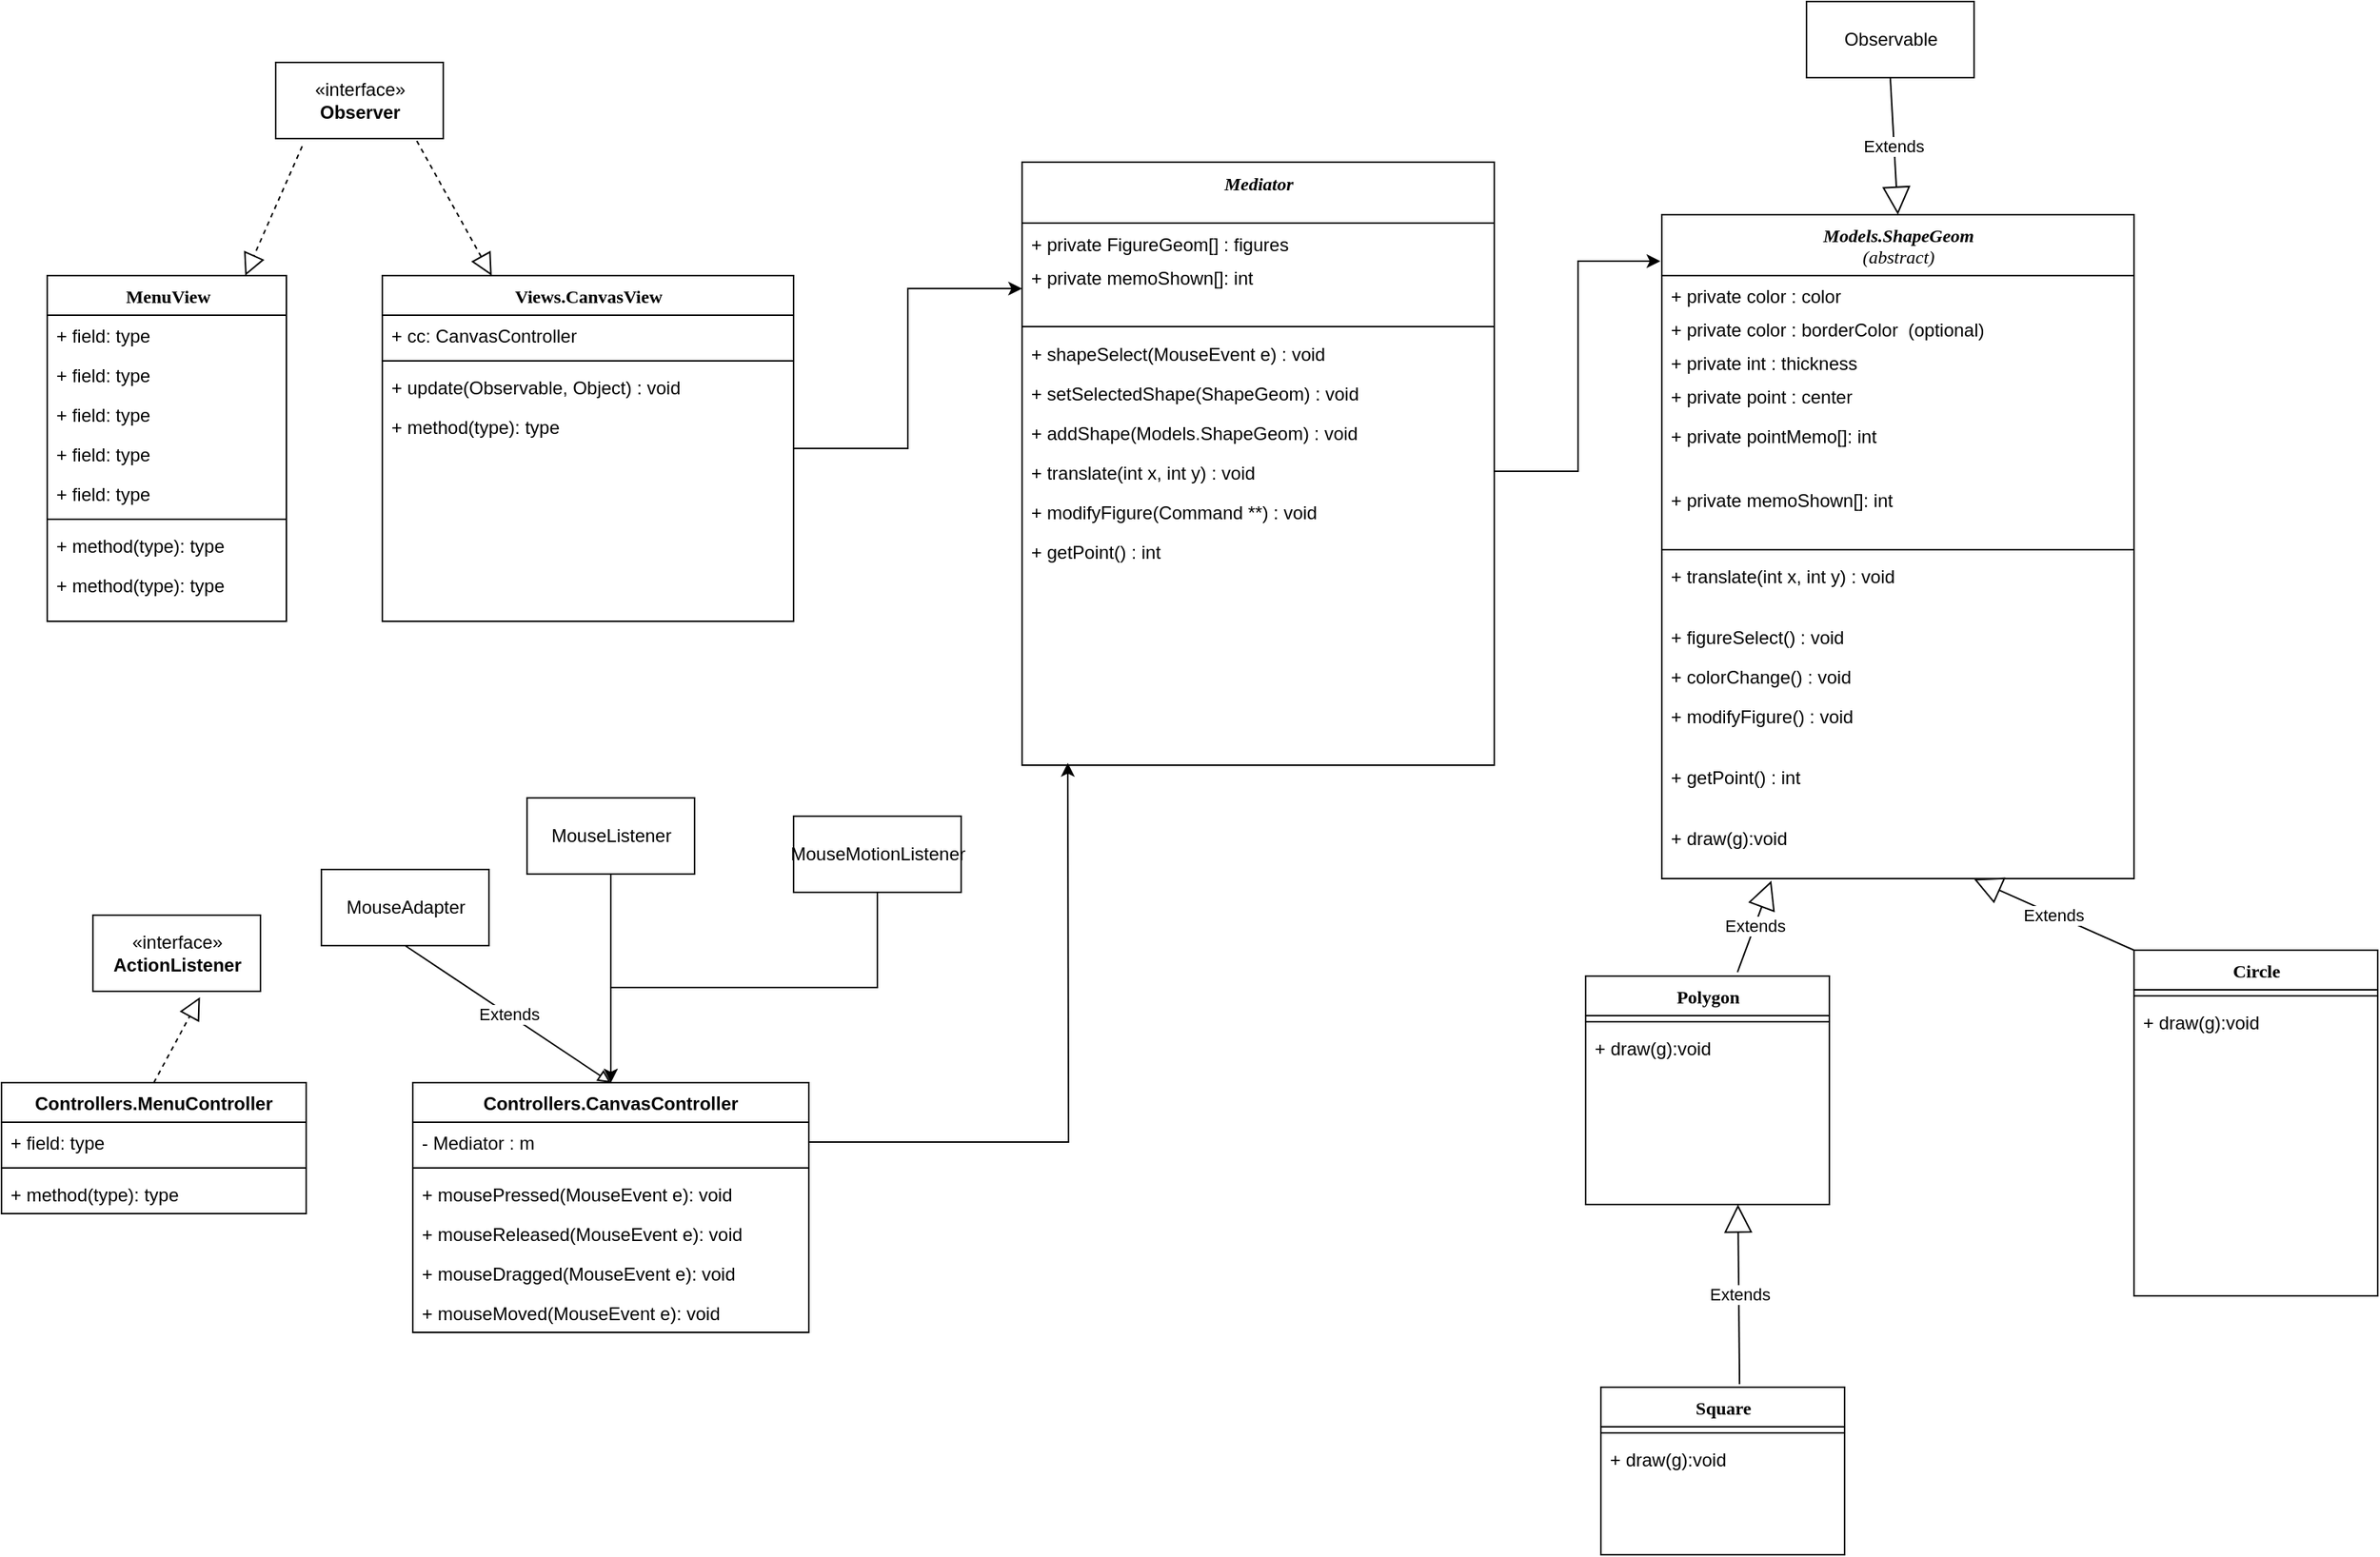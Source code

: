 <mxfile version="14.6.13" type="github">
  <diagram name="Page-1" id="9f46799a-70d6-7492-0946-bef42562c5a5">
    <mxGraphModel dx="2522" dy="1662" grid="1" gridSize="10" guides="1" tooltips="1" connect="1" arrows="1" fold="1" page="1" pageScale="1" pageWidth="1100" pageHeight="850" background="#ffffff" math="0" shadow="0">
      <root>
        <mxCell id="0" />
        <mxCell id="1" parent="0" />
        <mxCell id="78961159f06e98e8-17" value="&lt;div&gt;&lt;i&gt;Models.ShapeGeom&lt;/i&gt;&lt;/div&gt;&lt;div&gt;&lt;i&gt;&lt;span style=&quot;font-weight: normal&quot;&gt;(abstract)&lt;/span&gt;&lt;br&gt;&lt;/i&gt;&lt;/div&gt;" style="swimlane;html=1;fontStyle=1;align=center;verticalAlign=top;childLayout=stackLayout;horizontal=1;startSize=40;horizontalStack=0;resizeParent=1;resizeLast=0;collapsible=1;marginBottom=0;swimlaneFillColor=#ffffff;rounded=0;shadow=0;comic=0;labelBackgroundColor=none;strokeWidth=1;fillColor=none;fontFamily=Verdana;fontSize=12" parent="1" vertex="1">
          <mxGeometry x="400" y="30" width="310" height="436" as="geometry" />
        </mxCell>
        <mxCell id="78961159f06e98e8-21" value="&lt;div&gt;+ private color : color&lt;/div&gt;&lt;div&gt;&lt;br&gt;&lt;/div&gt;" style="text;html=1;strokeColor=none;fillColor=none;align=left;verticalAlign=top;spacingLeft=4;spacingRight=4;whiteSpace=wrap;overflow=hidden;rotatable=0;points=[[0,0.5],[1,0.5]];portConstraint=eastwest;" parent="78961159f06e98e8-17" vertex="1">
          <mxGeometry y="40" width="310" height="22" as="geometry" />
        </mxCell>
        <mxCell id="4_bB-vSsy7LAxxvjSIpe-3" value="&lt;div&gt;+ private color : borderColor&amp;nbsp; (optional)&lt;/div&gt;" style="text;html=1;strokeColor=none;fillColor=none;align=left;verticalAlign=top;spacingLeft=4;spacingRight=4;whiteSpace=wrap;overflow=hidden;rotatable=0;points=[[0,0.5],[1,0.5]];portConstraint=eastwest;" parent="78961159f06e98e8-17" vertex="1">
          <mxGeometry y="62" width="310" height="22" as="geometry" />
        </mxCell>
        <mxCell id="4_bB-vSsy7LAxxvjSIpe-4" value="&lt;div&gt;+ private int : thickness&lt;/div&gt;" style="text;html=1;strokeColor=none;fillColor=none;align=left;verticalAlign=top;spacingLeft=4;spacingRight=4;whiteSpace=wrap;overflow=hidden;rotatable=0;points=[[0,0.5],[1,0.5]];portConstraint=eastwest;" parent="78961159f06e98e8-17" vertex="1">
          <mxGeometry y="84" width="310" height="22" as="geometry" />
        </mxCell>
        <mxCell id="78961159f06e98e8-23" value="+ private point : center" style="text;html=1;strokeColor=none;fillColor=none;align=left;verticalAlign=top;spacingLeft=4;spacingRight=4;whiteSpace=wrap;overflow=hidden;rotatable=0;points=[[0,0.5],[1,0.5]];portConstraint=eastwest;" parent="78961159f06e98e8-17" vertex="1">
          <mxGeometry y="106" width="310" height="26" as="geometry" />
        </mxCell>
        <mxCell id="78961159f06e98e8-24" value="&lt;div&gt;+ private pointMemo[]: int&lt;br&gt;&lt;/div&gt;&lt;div&gt;&lt;br&gt;&lt;/div&gt;" style="text;html=1;strokeColor=none;fillColor=none;align=left;verticalAlign=top;spacingLeft=4;spacingRight=4;whiteSpace=wrap;overflow=hidden;rotatable=0;points=[[0,0.5],[1,0.5]];portConstraint=eastwest;" parent="78961159f06e98e8-17" vertex="1">
          <mxGeometry y="132" width="310" height="42" as="geometry" />
        </mxCell>
        <mxCell id="4_bB-vSsy7LAxxvjSIpe-2" value="&lt;div&gt;+ private memoShown[]: int&lt;br&gt;&lt;/div&gt;&lt;div&gt;&lt;br&gt;&lt;/div&gt;" style="text;html=1;strokeColor=none;fillColor=none;align=left;verticalAlign=top;spacingLeft=4;spacingRight=4;whiteSpace=wrap;overflow=hidden;rotatable=0;points=[[0,0.5],[1,0.5]];portConstraint=eastwest;" parent="78961159f06e98e8-17" vertex="1">
          <mxGeometry y="174" width="310" height="42" as="geometry" />
        </mxCell>
        <mxCell id="78961159f06e98e8-19" value="" style="line;html=1;strokeWidth=1;fillColor=none;align=left;verticalAlign=middle;spacingTop=-1;spacingLeft=3;spacingRight=3;rotatable=0;labelPosition=right;points=[];portConstraint=eastwest;" parent="78961159f06e98e8-17" vertex="1">
          <mxGeometry y="216" width="310" height="8" as="geometry" />
        </mxCell>
        <mxCell id="_SBceAVWX3WUUOqYOyA2-44" value="+ translate(int x, int y) : void" style="text;html=1;strokeColor=none;fillColor=none;align=left;verticalAlign=top;spacingLeft=4;spacingRight=4;whiteSpace=wrap;overflow=hidden;rotatable=0;points=[[0,0.5],[1,0.5]];portConstraint=eastwest;" parent="78961159f06e98e8-17" vertex="1">
          <mxGeometry y="224" width="310" height="40" as="geometry" />
        </mxCell>
        <mxCell id="78961159f06e98e8-20" value="+ figureSelect() : void" style="text;html=1;strokeColor=none;fillColor=none;align=left;verticalAlign=top;spacingLeft=4;spacingRight=4;whiteSpace=wrap;overflow=hidden;rotatable=0;points=[[0,0.5],[1,0.5]];portConstraint=eastwest;" parent="78961159f06e98e8-17" vertex="1">
          <mxGeometry y="264" width="310" height="26" as="geometry" />
        </mxCell>
        <mxCell id="78961159f06e98e8-27" value="&lt;div&gt;+ colorChange() : void&lt;/div&gt;&lt;div&gt;&lt;br&gt;&lt;/div&gt;&lt;div&gt;&amp;nbsp; &lt;br&gt;&lt;/div&gt;&lt;div&gt;&lt;br&gt;&lt;/div&gt;&lt;div&gt;&lt;br&gt;&lt;/div&gt;" style="text;html=1;strokeColor=none;fillColor=none;align=left;verticalAlign=top;spacingLeft=4;spacingRight=4;whiteSpace=wrap;overflow=hidden;rotatable=0;points=[[0,0.5],[1,0.5]];portConstraint=eastwest;" parent="78961159f06e98e8-17" vertex="1">
          <mxGeometry y="290" width="310" height="26" as="geometry" />
        </mxCell>
        <mxCell id="_SBceAVWX3WUUOqYOyA2-45" value="+ modifyFigure() : void" style="text;html=1;strokeColor=none;fillColor=none;align=left;verticalAlign=top;spacingLeft=4;spacingRight=4;whiteSpace=wrap;overflow=hidden;rotatable=0;points=[[0,0.5],[1,0.5]];portConstraint=eastwest;" parent="78961159f06e98e8-17" vertex="1">
          <mxGeometry y="316" width="310" height="40" as="geometry" />
        </mxCell>
        <mxCell id="_SBceAVWX3WUUOqYOyA2-46" value="+ getPoint() : int" style="text;html=1;strokeColor=none;fillColor=none;align=left;verticalAlign=top;spacingLeft=4;spacingRight=4;whiteSpace=wrap;overflow=hidden;rotatable=0;points=[[0,0.5],[1,0.5]];portConstraint=eastwest;" parent="78961159f06e98e8-17" vertex="1">
          <mxGeometry y="356" width="310" height="40" as="geometry" />
        </mxCell>
        <mxCell id="_2XkQiwsp4mKMtn9n1sC-2" value="+ draw(g):void" style="text;html=1;strokeColor=none;fillColor=none;align=left;verticalAlign=top;spacingLeft=4;spacingRight=4;whiteSpace=wrap;overflow=hidden;rotatable=0;points=[[0,0.5],[1,0.5]];portConstraint=eastwest;" parent="78961159f06e98e8-17" vertex="1">
          <mxGeometry y="396" width="310" height="40" as="geometry" />
        </mxCell>
        <mxCell id="_SBceAVWX3WUUOqYOyA2-2" value="Polygon" style="swimlane;html=1;fontStyle=1;align=center;verticalAlign=top;childLayout=stackLayout;horizontal=1;startSize=26;horizontalStack=0;resizeParent=1;resizeLast=0;collapsible=1;marginBottom=0;swimlaneFillColor=#ffffff;rounded=0;shadow=0;comic=0;labelBackgroundColor=none;strokeWidth=1;fillColor=none;fontFamily=Verdana;fontSize=12" parent="1" vertex="1">
          <mxGeometry x="350" y="530" width="160" height="150" as="geometry" />
        </mxCell>
        <mxCell id="_SBceAVWX3WUUOqYOyA2-8" value="" style="line;html=1;strokeWidth=1;fillColor=none;align=left;verticalAlign=middle;spacingTop=-1;spacingLeft=3;spacingRight=3;rotatable=0;labelPosition=right;points=[];portConstraint=eastwest;" parent="_SBceAVWX3WUUOqYOyA2-2" vertex="1">
          <mxGeometry y="26" width="160" height="8" as="geometry" />
        </mxCell>
        <mxCell id="0M7djDL0bi_taNWErHJm-1" value="+ draw(g):void" style="text;html=1;strokeColor=none;fillColor=none;align=left;verticalAlign=top;spacingLeft=4;spacingRight=4;whiteSpace=wrap;overflow=hidden;rotatable=0;points=[[0,0.5],[1,0.5]];portConstraint=eastwest;" parent="_SBceAVWX3WUUOqYOyA2-2" vertex="1">
          <mxGeometry y="34" width="160" height="40" as="geometry" />
        </mxCell>
        <mxCell id="_SBceAVWX3WUUOqYOyA2-11" value="Circle" style="swimlane;html=1;fontStyle=1;align=center;verticalAlign=top;childLayout=stackLayout;horizontal=1;startSize=26;horizontalStack=0;resizeParent=1;resizeLast=0;collapsible=1;marginBottom=0;swimlaneFillColor=#ffffff;rounded=0;shadow=0;comic=0;labelBackgroundColor=none;strokeWidth=1;fillColor=none;fontFamily=Verdana;fontSize=12" parent="1" vertex="1">
          <mxGeometry x="710" y="513" width="160" height="227" as="geometry" />
        </mxCell>
        <mxCell id="_SBceAVWX3WUUOqYOyA2-17" value="" style="line;html=1;strokeWidth=1;fillColor=none;align=left;verticalAlign=middle;spacingTop=-1;spacingLeft=3;spacingRight=3;rotatable=0;labelPosition=right;points=[];portConstraint=eastwest;" parent="_SBceAVWX3WUUOqYOyA2-11" vertex="1">
          <mxGeometry y="26" width="160" height="8" as="geometry" />
        </mxCell>
        <mxCell id="0M7djDL0bi_taNWErHJm-2" value="+ draw(g):void" style="text;html=1;strokeColor=none;fillColor=none;align=left;verticalAlign=top;spacingLeft=4;spacingRight=4;whiteSpace=wrap;overflow=hidden;rotatable=0;points=[[0,0.5],[1,0.5]];portConstraint=eastwest;" parent="_SBceAVWX3WUUOqYOyA2-11" vertex="1">
          <mxGeometry y="34" width="160" height="40" as="geometry" />
        </mxCell>
        <mxCell id="_SBceAVWX3WUUOqYOyA2-21" value="Views.CanvasView" style="swimlane;html=1;fontStyle=1;align=center;verticalAlign=top;childLayout=stackLayout;horizontal=1;startSize=26;horizontalStack=0;resizeParent=1;resizeLast=0;collapsible=1;marginBottom=0;swimlaneFillColor=#ffffff;rounded=0;shadow=0;comic=0;labelBackgroundColor=none;strokeWidth=1;fillColor=none;fontFamily=Verdana;fontSize=12" parent="1" vertex="1">
          <mxGeometry x="-440" y="70" width="270" height="227" as="geometry" />
        </mxCell>
        <mxCell id="_SBceAVWX3WUUOqYOyA2-22" value="+ cc: CanvasController" style="text;html=1;strokeColor=none;fillColor=none;align=left;verticalAlign=top;spacingLeft=4;spacingRight=4;whiteSpace=wrap;overflow=hidden;rotatable=0;points=[[0,0.5],[1,0.5]];portConstraint=eastwest;" parent="_SBceAVWX3WUUOqYOyA2-21" vertex="1">
          <mxGeometry y="26" width="270" height="26" as="geometry" />
        </mxCell>
        <mxCell id="_SBceAVWX3WUUOqYOyA2-27" value="" style="line;html=1;strokeWidth=1;fillColor=none;align=left;verticalAlign=middle;spacingTop=-1;spacingLeft=3;spacingRight=3;rotatable=0;labelPosition=right;points=[];portConstraint=eastwest;" parent="_SBceAVWX3WUUOqYOyA2-21" vertex="1">
          <mxGeometry y="52" width="270" height="8" as="geometry" />
        </mxCell>
        <mxCell id="_SBceAVWX3WUUOqYOyA2-28" value="+ update(Observable, Object) : void" style="text;html=1;strokeColor=none;fillColor=none;align=left;verticalAlign=top;spacingLeft=4;spacingRight=4;whiteSpace=wrap;overflow=hidden;rotatable=0;points=[[0,0.5],[1,0.5]];portConstraint=eastwest;" parent="_SBceAVWX3WUUOqYOyA2-21" vertex="1">
          <mxGeometry y="60" width="270" height="26" as="geometry" />
        </mxCell>
        <mxCell id="_SBceAVWX3WUUOqYOyA2-29" value="+ method(type): type" style="text;html=1;strokeColor=none;fillColor=none;align=left;verticalAlign=top;spacingLeft=4;spacingRight=4;whiteSpace=wrap;overflow=hidden;rotatable=0;points=[[0,0.5],[1,0.5]];portConstraint=eastwest;" parent="_SBceAVWX3WUUOqYOyA2-21" vertex="1">
          <mxGeometry y="86" width="270" height="26" as="geometry" />
        </mxCell>
        <mxCell id="_SBceAVWX3WUUOqYOyA2-30" value="Square" style="swimlane;html=1;fontStyle=1;align=center;verticalAlign=top;childLayout=stackLayout;horizontal=1;startSize=26;horizontalStack=0;resizeParent=1;resizeLast=0;collapsible=1;marginBottom=0;swimlaneFillColor=#ffffff;rounded=0;shadow=0;comic=0;labelBackgroundColor=none;strokeWidth=1;fillColor=none;fontFamily=Verdana;fontSize=12" parent="1" vertex="1">
          <mxGeometry x="360" y="800" width="160" height="110" as="geometry" />
        </mxCell>
        <mxCell id="_SBceAVWX3WUUOqYOyA2-36" value="" style="line;html=1;strokeWidth=1;fillColor=none;align=left;verticalAlign=middle;spacingTop=-1;spacingLeft=3;spacingRight=3;rotatable=0;labelPosition=right;points=[];portConstraint=eastwest;" parent="_SBceAVWX3WUUOqYOyA2-30" vertex="1">
          <mxGeometry y="26" width="160" height="8" as="geometry" />
        </mxCell>
        <mxCell id="0M7djDL0bi_taNWErHJm-3" value="+ draw(g):void" style="text;html=1;strokeColor=none;fillColor=none;align=left;verticalAlign=top;spacingLeft=4;spacingRight=4;whiteSpace=wrap;overflow=hidden;rotatable=0;points=[[0,0.5],[1,0.5]];portConstraint=eastwest;" parent="_SBceAVWX3WUUOqYOyA2-30" vertex="1">
          <mxGeometry y="34" width="160" height="40" as="geometry" />
        </mxCell>
        <mxCell id="_SBceAVWX3WUUOqYOyA2-39" value="Extends" style="endArrow=block;endSize=16;endFill=0;html=1;exitX=0.569;exitY=-0.018;exitDx=0;exitDy=0;exitPerimeter=0;" parent="1" source="_SBceAVWX3WUUOqYOyA2-30" edge="1">
          <mxGeometry width="160" relative="1" as="geometry">
            <mxPoint x="287.04" y="800.049" as="sourcePoint" />
            <mxPoint x="450" y="680" as="targetPoint" />
          </mxGeometry>
        </mxCell>
        <mxCell id="4_bB-vSsy7LAxxvjSIpe-5" value="&lt;div&gt;&lt;i&gt;Mediator&lt;/i&gt;&lt;/div&gt;" style="swimlane;html=1;fontStyle=1;align=center;verticalAlign=top;childLayout=stackLayout;horizontal=1;startSize=40;horizontalStack=0;resizeParent=1;resizeLast=0;collapsible=1;marginBottom=0;swimlaneFillColor=#ffffff;rounded=0;shadow=0;comic=0;labelBackgroundColor=none;strokeWidth=1;fillColor=none;fontFamily=Verdana;fontSize=12" parent="1" vertex="1">
          <mxGeometry x="-20" y="-4.5" width="310" height="396" as="geometry" />
        </mxCell>
        <mxCell id="4_bB-vSsy7LAxxvjSIpe-6" value="&lt;div&gt;+ private FigureGeom[] : figures&lt;br&gt;&lt;/div&gt;&lt;div&gt;&lt;br&gt;&lt;/div&gt;" style="text;html=1;strokeColor=none;fillColor=none;align=left;verticalAlign=top;spacingLeft=4;spacingRight=4;whiteSpace=wrap;overflow=hidden;rotatable=0;points=[[0,0.5],[1,0.5]];portConstraint=eastwest;" parent="4_bB-vSsy7LAxxvjSIpe-5" vertex="1">
          <mxGeometry y="40" width="310" height="22" as="geometry" />
        </mxCell>
        <mxCell id="4_bB-vSsy7LAxxvjSIpe-11" value="&lt;div&gt;+ private memoShown[]: int&lt;br&gt;&lt;/div&gt;&lt;div&gt;&lt;br&gt;&lt;/div&gt;" style="text;html=1;strokeColor=none;fillColor=none;align=left;verticalAlign=top;spacingLeft=4;spacingRight=4;whiteSpace=wrap;overflow=hidden;rotatable=0;points=[[0,0.5],[1,0.5]];portConstraint=eastwest;" parent="4_bB-vSsy7LAxxvjSIpe-5" vertex="1">
          <mxGeometry y="62" width="310" height="42" as="geometry" />
        </mxCell>
        <mxCell id="4_bB-vSsy7LAxxvjSIpe-12" value="" style="line;html=1;strokeWidth=1;fillColor=none;align=left;verticalAlign=middle;spacingTop=-1;spacingLeft=3;spacingRight=3;rotatable=0;labelPosition=right;points=[];portConstraint=eastwest;" parent="4_bB-vSsy7LAxxvjSIpe-5" vertex="1">
          <mxGeometry y="104" width="310" height="8" as="geometry" />
        </mxCell>
        <mxCell id="tLEsD_sJ9pswuAgxyoLn-1" value="+ shapeSelect(MouseEvent e) : void" style="text;html=1;strokeColor=none;fillColor=none;align=left;verticalAlign=top;spacingLeft=4;spacingRight=4;whiteSpace=wrap;overflow=hidden;rotatable=0;points=[[0,0.5],[1,0.5]];portConstraint=eastwest;" parent="4_bB-vSsy7LAxxvjSIpe-5" vertex="1">
          <mxGeometry y="112" width="310" height="26" as="geometry" />
        </mxCell>
        <mxCell id="oSvIhVIX3z2i7XlrZZki-8" value="+ setSelectedShape(ShapeGeom) : void" style="text;html=1;strokeColor=none;fillColor=none;align=left;verticalAlign=top;spacingLeft=4;spacingRight=4;whiteSpace=wrap;overflow=hidden;rotatable=0;points=[[0,0.5],[1,0.5]];portConstraint=eastwest;" vertex="1" parent="4_bB-vSsy7LAxxvjSIpe-5">
          <mxGeometry y="138" width="310" height="26" as="geometry" />
        </mxCell>
        <mxCell id="tLEsD_sJ9pswuAgxyoLn-2" value="+ addShape(Models.ShapeGeom) : void" style="text;html=1;strokeColor=none;fillColor=none;align=left;verticalAlign=top;spacingLeft=4;spacingRight=4;whiteSpace=wrap;overflow=hidden;rotatable=0;points=[[0,0.5],[1,0.5]];portConstraint=eastwest;" parent="4_bB-vSsy7LAxxvjSIpe-5" vertex="1">
          <mxGeometry y="164" width="310" height="26" as="geometry" />
        </mxCell>
        <mxCell id="4_bB-vSsy7LAxxvjSIpe-15" value="+ translate(int x, int y) : void" style="text;html=1;strokeColor=none;fillColor=none;align=left;verticalAlign=top;spacingLeft=4;spacingRight=4;whiteSpace=wrap;overflow=hidden;rotatable=0;points=[[0,0.5],[1,0.5]];portConstraint=eastwest;" parent="4_bB-vSsy7LAxxvjSIpe-5" vertex="1">
          <mxGeometry y="190" width="310" height="26" as="geometry" />
        </mxCell>
        <mxCell id="4_bB-vSsy7LAxxvjSIpe-16" value="+ modifyFigure(Command **) : void" style="text;html=1;strokeColor=none;fillColor=none;align=left;verticalAlign=top;spacingLeft=4;spacingRight=4;whiteSpace=wrap;overflow=hidden;rotatable=0;points=[[0,0.5],[1,0.5]];portConstraint=eastwest;" parent="4_bB-vSsy7LAxxvjSIpe-5" vertex="1">
          <mxGeometry y="216" width="310" height="26" as="geometry" />
        </mxCell>
        <mxCell id="4_bB-vSsy7LAxxvjSIpe-17" value="+ getPoint() : int" style="text;html=1;strokeColor=none;fillColor=none;align=left;verticalAlign=top;spacingLeft=4;spacingRight=4;whiteSpace=wrap;overflow=hidden;rotatable=0;points=[[0,0.5],[1,0.5]];portConstraint=eastwest;" parent="4_bB-vSsy7LAxxvjSIpe-5" vertex="1">
          <mxGeometry y="242" width="310" height="26" as="geometry" />
        </mxCell>
        <mxCell id="4_bB-vSsy7LAxxvjSIpe-22" value="MenuView" style="swimlane;html=1;fontStyle=1;align=center;verticalAlign=top;childLayout=stackLayout;horizontal=1;startSize=26;horizontalStack=0;resizeParent=1;resizeLast=0;collapsible=1;marginBottom=0;swimlaneFillColor=#ffffff;rounded=0;shadow=0;comic=0;labelBackgroundColor=none;strokeWidth=1;fillColor=none;fontFamily=Verdana;fontSize=12" parent="1" vertex="1">
          <mxGeometry x="-660" y="70" width="157" height="227" as="geometry" />
        </mxCell>
        <mxCell id="4_bB-vSsy7LAxxvjSIpe-23" value="+ field: type" style="text;html=1;strokeColor=none;fillColor=none;align=left;verticalAlign=top;spacingLeft=4;spacingRight=4;whiteSpace=wrap;overflow=hidden;rotatable=0;points=[[0,0.5],[1,0.5]];portConstraint=eastwest;" parent="4_bB-vSsy7LAxxvjSIpe-22" vertex="1">
          <mxGeometry y="26" width="157" height="26" as="geometry" />
        </mxCell>
        <mxCell id="4_bB-vSsy7LAxxvjSIpe-24" value="+ field: type" style="text;html=1;strokeColor=none;fillColor=none;align=left;verticalAlign=top;spacingLeft=4;spacingRight=4;whiteSpace=wrap;overflow=hidden;rotatable=0;points=[[0,0.5],[1,0.5]];portConstraint=eastwest;" parent="4_bB-vSsy7LAxxvjSIpe-22" vertex="1">
          <mxGeometry y="52" width="157" height="26" as="geometry" />
        </mxCell>
        <mxCell id="4_bB-vSsy7LAxxvjSIpe-25" value="+ field: type" style="text;html=1;strokeColor=none;fillColor=none;align=left;verticalAlign=top;spacingLeft=4;spacingRight=4;whiteSpace=wrap;overflow=hidden;rotatable=0;points=[[0,0.5],[1,0.5]];portConstraint=eastwest;" parent="4_bB-vSsy7LAxxvjSIpe-22" vertex="1">
          <mxGeometry y="78" width="157" height="26" as="geometry" />
        </mxCell>
        <mxCell id="4_bB-vSsy7LAxxvjSIpe-26" value="+ field: type" style="text;html=1;strokeColor=none;fillColor=none;align=left;verticalAlign=top;spacingLeft=4;spacingRight=4;whiteSpace=wrap;overflow=hidden;rotatable=0;points=[[0,0.5],[1,0.5]];portConstraint=eastwest;" parent="4_bB-vSsy7LAxxvjSIpe-22" vertex="1">
          <mxGeometry y="104" width="157" height="26" as="geometry" />
        </mxCell>
        <mxCell id="4_bB-vSsy7LAxxvjSIpe-27" value="+ field: type" style="text;html=1;strokeColor=none;fillColor=none;align=left;verticalAlign=top;spacingLeft=4;spacingRight=4;whiteSpace=wrap;overflow=hidden;rotatable=0;points=[[0,0.5],[1,0.5]];portConstraint=eastwest;" parent="4_bB-vSsy7LAxxvjSIpe-22" vertex="1">
          <mxGeometry y="130" width="157" height="26" as="geometry" />
        </mxCell>
        <mxCell id="4_bB-vSsy7LAxxvjSIpe-28" value="" style="line;html=1;strokeWidth=1;fillColor=none;align=left;verticalAlign=middle;spacingTop=-1;spacingLeft=3;spacingRight=3;rotatable=0;labelPosition=right;points=[];portConstraint=eastwest;" parent="4_bB-vSsy7LAxxvjSIpe-22" vertex="1">
          <mxGeometry y="156" width="157" height="8" as="geometry" />
        </mxCell>
        <mxCell id="4_bB-vSsy7LAxxvjSIpe-29" value="+ method(type): type" style="text;html=1;strokeColor=none;fillColor=none;align=left;verticalAlign=top;spacingLeft=4;spacingRight=4;whiteSpace=wrap;overflow=hidden;rotatable=0;points=[[0,0.5],[1,0.5]];portConstraint=eastwest;" parent="4_bB-vSsy7LAxxvjSIpe-22" vertex="1">
          <mxGeometry y="164" width="157" height="26" as="geometry" />
        </mxCell>
        <mxCell id="4_bB-vSsy7LAxxvjSIpe-30" value="+ method(type): type" style="text;html=1;strokeColor=none;fillColor=none;align=left;verticalAlign=top;spacingLeft=4;spacingRight=4;whiteSpace=wrap;overflow=hidden;rotatable=0;points=[[0,0.5],[1,0.5]];portConstraint=eastwest;" parent="4_bB-vSsy7LAxxvjSIpe-22" vertex="1">
          <mxGeometry y="190" width="157" height="26" as="geometry" />
        </mxCell>
        <mxCell id="_2XkQiwsp4mKMtn9n1sC-3" value="&lt;div&gt;Observable&lt;/div&gt;" style="html=1;" parent="1" vertex="1">
          <mxGeometry x="495" y="-110" width="110" height="50" as="geometry" />
        </mxCell>
        <mxCell id="_2XkQiwsp4mKMtn9n1sC-4" value="Extends" style="endArrow=block;endSize=16;endFill=0;html=1;exitX=0.5;exitY=1;exitDx=0;exitDy=0;entryX=0.5;entryY=0;entryDx=0;entryDy=0;" parent="1" source="_2XkQiwsp4mKMtn9n1sC-3" target="78961159f06e98e8-17" edge="1">
          <mxGeometry width="160" relative="1" as="geometry">
            <mxPoint x="280" y="230" as="sourcePoint" />
            <mxPoint x="440" y="230" as="targetPoint" />
          </mxGeometry>
        </mxCell>
        <mxCell id="_2XkQiwsp4mKMtn9n1sC-6" value="«interface»&lt;br&gt;&lt;div&gt;&lt;b&gt;Observer&lt;/b&gt;&lt;/div&gt;" style="html=1;" parent="1" vertex="1">
          <mxGeometry x="-510" y="-70" width="110" height="50" as="geometry" />
        </mxCell>
        <mxCell id="_2XkQiwsp4mKMtn9n1sC-8" value="" style="endArrow=block;dashed=1;endFill=0;endSize=12;html=1;exitX=0.842;exitY=1.031;exitDx=0;exitDy=0;exitPerimeter=0;" parent="1" source="_2XkQiwsp4mKMtn9n1sC-6" target="_SBceAVWX3WUUOqYOyA2-21" edge="1">
          <mxGeometry width="160" relative="1" as="geometry">
            <mxPoint x="-280" y="-1" as="sourcePoint" />
            <mxPoint x="-120" y="-1" as="targetPoint" />
          </mxGeometry>
        </mxCell>
        <mxCell id="_2XkQiwsp4mKMtn9n1sC-9" value="" style="endArrow=block;dashed=1;endFill=0;endSize=12;html=1;exitX=0.158;exitY=1.101;exitDx=0;exitDy=0;exitPerimeter=0;entryX=0.828;entryY=0;entryDx=0;entryDy=0;entryPerimeter=0;" parent="1" source="_2XkQiwsp4mKMtn9n1sC-6" target="4_bB-vSsy7LAxxvjSIpe-22" edge="1">
          <mxGeometry width="160" relative="1" as="geometry">
            <mxPoint x="-40" y="190" as="sourcePoint" />
            <mxPoint x="120" y="190" as="targetPoint" />
          </mxGeometry>
        </mxCell>
        <mxCell id="_2XkQiwsp4mKMtn9n1sC-10" style="edgeStyle=orthogonalEdgeStyle;rounded=0;orthogonalLoop=1;jettySize=auto;html=1;" parent="1" source="_SBceAVWX3WUUOqYOyA2-21" target="4_bB-vSsy7LAxxvjSIpe-11" edge="1">
          <mxGeometry relative="1" as="geometry">
            <mxPoint x="-160" as="sourcePoint" />
          </mxGeometry>
        </mxCell>
        <mxCell id="_2XkQiwsp4mKMtn9n1sC-11" style="edgeStyle=orthogonalEdgeStyle;rounded=0;orthogonalLoop=1;jettySize=auto;html=1;exitX=1;exitY=0.5;exitDx=0;exitDy=0;entryX=-0.003;entryY=0.07;entryDx=0;entryDy=0;entryPerimeter=0;" parent="1" source="4_bB-vSsy7LAxxvjSIpe-15" target="78961159f06e98e8-17" edge="1">
          <mxGeometry relative="1" as="geometry" />
        </mxCell>
        <mxCell id="_2XkQiwsp4mKMtn9n1sC-12" value="MouseAdapter" style="html=1;" parent="1" vertex="1">
          <mxGeometry x="-480" y="460" width="110" height="50" as="geometry" />
        </mxCell>
        <mxCell id="_2XkQiwsp4mKMtn9n1sC-13" value="Controllers.CanvasController" style="swimlane;fontStyle=1;align=center;verticalAlign=top;childLayout=stackLayout;horizontal=1;startSize=26;horizontalStack=0;resizeParent=1;resizeParentMax=0;resizeLast=0;collapsible=1;marginBottom=0;" parent="1" vertex="1">
          <mxGeometry x="-420" y="600" width="260" height="164" as="geometry" />
        </mxCell>
        <mxCell id="_2XkQiwsp4mKMtn9n1sC-14" value="- Mediator : m" style="text;strokeColor=none;fillColor=none;align=left;verticalAlign=top;spacingLeft=4;spacingRight=4;overflow=hidden;rotatable=0;points=[[0,0.5],[1,0.5]];portConstraint=eastwest;" parent="_2XkQiwsp4mKMtn9n1sC-13" vertex="1">
          <mxGeometry y="26" width="260" height="26" as="geometry" />
        </mxCell>
        <mxCell id="_2XkQiwsp4mKMtn9n1sC-15" value="" style="line;strokeWidth=1;fillColor=none;align=left;verticalAlign=middle;spacingTop=-1;spacingLeft=3;spacingRight=3;rotatable=0;labelPosition=right;points=[];portConstraint=eastwest;" parent="_2XkQiwsp4mKMtn9n1sC-13" vertex="1">
          <mxGeometry y="52" width="260" height="8" as="geometry" />
        </mxCell>
        <mxCell id="_2XkQiwsp4mKMtn9n1sC-16" value="+ mousePressed(MouseEvent e): void" style="text;strokeColor=none;fillColor=none;align=left;verticalAlign=top;spacingLeft=4;spacingRight=4;overflow=hidden;rotatable=0;points=[[0,0.5],[1,0.5]];portConstraint=eastwest;" parent="_2XkQiwsp4mKMtn9n1sC-13" vertex="1">
          <mxGeometry y="60" width="260" height="26" as="geometry" />
        </mxCell>
        <mxCell id="oSvIhVIX3z2i7XlrZZki-3" value="+ mouseReleased(MouseEvent e): void" style="text;strokeColor=none;fillColor=none;align=left;verticalAlign=top;spacingLeft=4;spacingRight=4;overflow=hidden;rotatable=0;points=[[0,0.5],[1,0.5]];portConstraint=eastwest;" vertex="1" parent="_2XkQiwsp4mKMtn9n1sC-13">
          <mxGeometry y="86" width="260" height="26" as="geometry" />
        </mxCell>
        <mxCell id="oSvIhVIX3z2i7XlrZZki-1" value="+ mouseDragged(MouseEvent e): void" style="text;strokeColor=none;fillColor=none;align=left;verticalAlign=top;spacingLeft=4;spacingRight=4;overflow=hidden;rotatable=0;points=[[0,0.5],[1,0.5]];portConstraint=eastwest;" vertex="1" parent="_2XkQiwsp4mKMtn9n1sC-13">
          <mxGeometry y="112" width="260" height="26" as="geometry" />
        </mxCell>
        <mxCell id="oSvIhVIX3z2i7XlrZZki-2" value="+ mouseMoved(MouseEvent e): void" style="text;strokeColor=none;fillColor=none;align=left;verticalAlign=top;spacingLeft=4;spacingRight=4;overflow=hidden;rotatable=0;points=[[0,0.5],[1,0.5]];portConstraint=eastwest;" vertex="1" parent="_2XkQiwsp4mKMtn9n1sC-13">
          <mxGeometry y="138" width="260" height="26" as="geometry" />
        </mxCell>
        <mxCell id="_2XkQiwsp4mKMtn9n1sC-17" value="Extends" style="endArrow=none;endSize=16;endFill=0;html=1;exitX=0.5;exitY=0;exitDx=0;exitDy=0;entryX=0.5;entryY=1;entryDx=0;entryDy=0;startArrow=block;startFill=0;" parent="1" source="_2XkQiwsp4mKMtn9n1sC-13" target="_2XkQiwsp4mKMtn9n1sC-12" edge="1">
          <mxGeometry width="160" relative="1" as="geometry">
            <mxPoint x="70" y="350" as="sourcePoint" />
            <mxPoint x="230" y="350" as="targetPoint" />
          </mxGeometry>
        </mxCell>
        <mxCell id="_2XkQiwsp4mKMtn9n1sC-18" style="edgeStyle=orthogonalEdgeStyle;rounded=0;orthogonalLoop=1;jettySize=auto;html=1;exitX=1;exitY=0.5;exitDx=0;exitDy=0;" parent="1" source="_2XkQiwsp4mKMtn9n1sC-14" edge="1">
          <mxGeometry relative="1" as="geometry">
            <mxPoint x="10.0" y="390" as="targetPoint" />
          </mxGeometry>
        </mxCell>
        <mxCell id="_2XkQiwsp4mKMtn9n1sC-19" value="Extends" style="endArrow=block;endSize=16;endFill=0;html=1;exitX=0.623;exitY=-0.017;exitDx=0;exitDy=0;exitPerimeter=0;entryX=0.232;entryY=1.035;entryDx=0;entryDy=0;entryPerimeter=0;" parent="1" source="_SBceAVWX3WUUOqYOyA2-2" target="_2XkQiwsp4mKMtn9n1sC-2" edge="1">
          <mxGeometry width="160" relative="1" as="geometry">
            <mxPoint x="70" y="400" as="sourcePoint" />
            <mxPoint x="230" y="400" as="targetPoint" />
          </mxGeometry>
        </mxCell>
        <mxCell id="_2XkQiwsp4mKMtn9n1sC-21" value="Extends" style="endArrow=block;endSize=16;endFill=0;html=1;exitX=0;exitY=0;exitDx=0;exitDy=0;entryX=0.661;entryY=1.006;entryDx=0;entryDy=0;entryPerimeter=0;" parent="1" source="_SBceAVWX3WUUOqYOyA2-11" target="_2XkQiwsp4mKMtn9n1sC-2" edge="1">
          <mxGeometry width="160" relative="1" as="geometry">
            <mxPoint x="661.04" y="680" as="sourcePoint" />
            <mxPoint x="660.0" y="571.98" as="targetPoint" />
          </mxGeometry>
        </mxCell>
        <mxCell id="_2XkQiwsp4mKMtn9n1sC-26" value="Controllers.MenuController" style="swimlane;fontStyle=1;align=center;verticalAlign=top;childLayout=stackLayout;horizontal=1;startSize=26;horizontalStack=0;resizeParent=1;resizeParentMax=0;resizeLast=0;collapsible=1;marginBottom=0;" parent="1" vertex="1">
          <mxGeometry x="-690" y="600" width="200" height="86" as="geometry" />
        </mxCell>
        <mxCell id="_2XkQiwsp4mKMtn9n1sC-27" value="+ field: type" style="text;strokeColor=none;fillColor=none;align=left;verticalAlign=top;spacingLeft=4;spacingRight=4;overflow=hidden;rotatable=0;points=[[0,0.5],[1,0.5]];portConstraint=eastwest;" parent="_2XkQiwsp4mKMtn9n1sC-26" vertex="1">
          <mxGeometry y="26" width="200" height="26" as="geometry" />
        </mxCell>
        <mxCell id="_2XkQiwsp4mKMtn9n1sC-28" value="" style="line;strokeWidth=1;fillColor=none;align=left;verticalAlign=middle;spacingTop=-1;spacingLeft=3;spacingRight=3;rotatable=0;labelPosition=right;points=[];portConstraint=eastwest;" parent="_2XkQiwsp4mKMtn9n1sC-26" vertex="1">
          <mxGeometry y="52" width="200" height="8" as="geometry" />
        </mxCell>
        <mxCell id="_2XkQiwsp4mKMtn9n1sC-29" value="+ method(type): type" style="text;strokeColor=none;fillColor=none;align=left;verticalAlign=top;spacingLeft=4;spacingRight=4;overflow=hidden;rotatable=0;points=[[0,0.5],[1,0.5]];portConstraint=eastwest;" parent="_2XkQiwsp4mKMtn9n1sC-26" vertex="1">
          <mxGeometry y="60" width="200" height="26" as="geometry" />
        </mxCell>
        <mxCell id="_2XkQiwsp4mKMtn9n1sC-31" value="«interface»&lt;br&gt;&lt;b&gt;ActionListener&lt;/b&gt;" style="html=1;" parent="1" vertex="1">
          <mxGeometry x="-630" y="490" width="110" height="50" as="geometry" />
        </mxCell>
        <mxCell id="_2XkQiwsp4mKMtn9n1sC-32" value="" style="endArrow=block;dashed=1;endFill=0;endSize=12;html=1;exitX=0.5;exitY=0;exitDx=0;exitDy=0;entryX=0.639;entryY=1.078;entryDx=0;entryDy=0;entryPerimeter=0;" parent="1" source="_2XkQiwsp4mKMtn9n1sC-26" target="_2XkQiwsp4mKMtn9n1sC-31" edge="1">
          <mxGeometry width="160" relative="1" as="geometry">
            <mxPoint x="-60" y="530" as="sourcePoint" />
            <mxPoint x="100" y="530" as="targetPoint" />
          </mxGeometry>
        </mxCell>
        <mxCell id="oSvIhVIX3z2i7XlrZZki-6" style="edgeStyle=orthogonalEdgeStyle;rounded=0;orthogonalLoop=1;jettySize=auto;html=1;entryX=0.5;entryY=0;entryDx=0;entryDy=0;" edge="1" parent="1" source="oSvIhVIX3z2i7XlrZZki-4" target="_2XkQiwsp4mKMtn9n1sC-13">
          <mxGeometry relative="1" as="geometry" />
        </mxCell>
        <mxCell id="oSvIhVIX3z2i7XlrZZki-4" value="MouseListener" style="html=1;" vertex="1" parent="1">
          <mxGeometry x="-345" y="413" width="110" height="50" as="geometry" />
        </mxCell>
        <mxCell id="oSvIhVIX3z2i7XlrZZki-7" style="edgeStyle=orthogonalEdgeStyle;rounded=0;orthogonalLoop=1;jettySize=auto;html=1;" edge="1" parent="1" source="oSvIhVIX3z2i7XlrZZki-5" target="_2XkQiwsp4mKMtn9n1sC-13">
          <mxGeometry relative="1" as="geometry" />
        </mxCell>
        <mxCell id="oSvIhVIX3z2i7XlrZZki-5" value="MouseMotionListener" style="html=1;" vertex="1" parent="1">
          <mxGeometry x="-170" y="425" width="110" height="50" as="geometry" />
        </mxCell>
      </root>
    </mxGraphModel>
  </diagram>
</mxfile>
